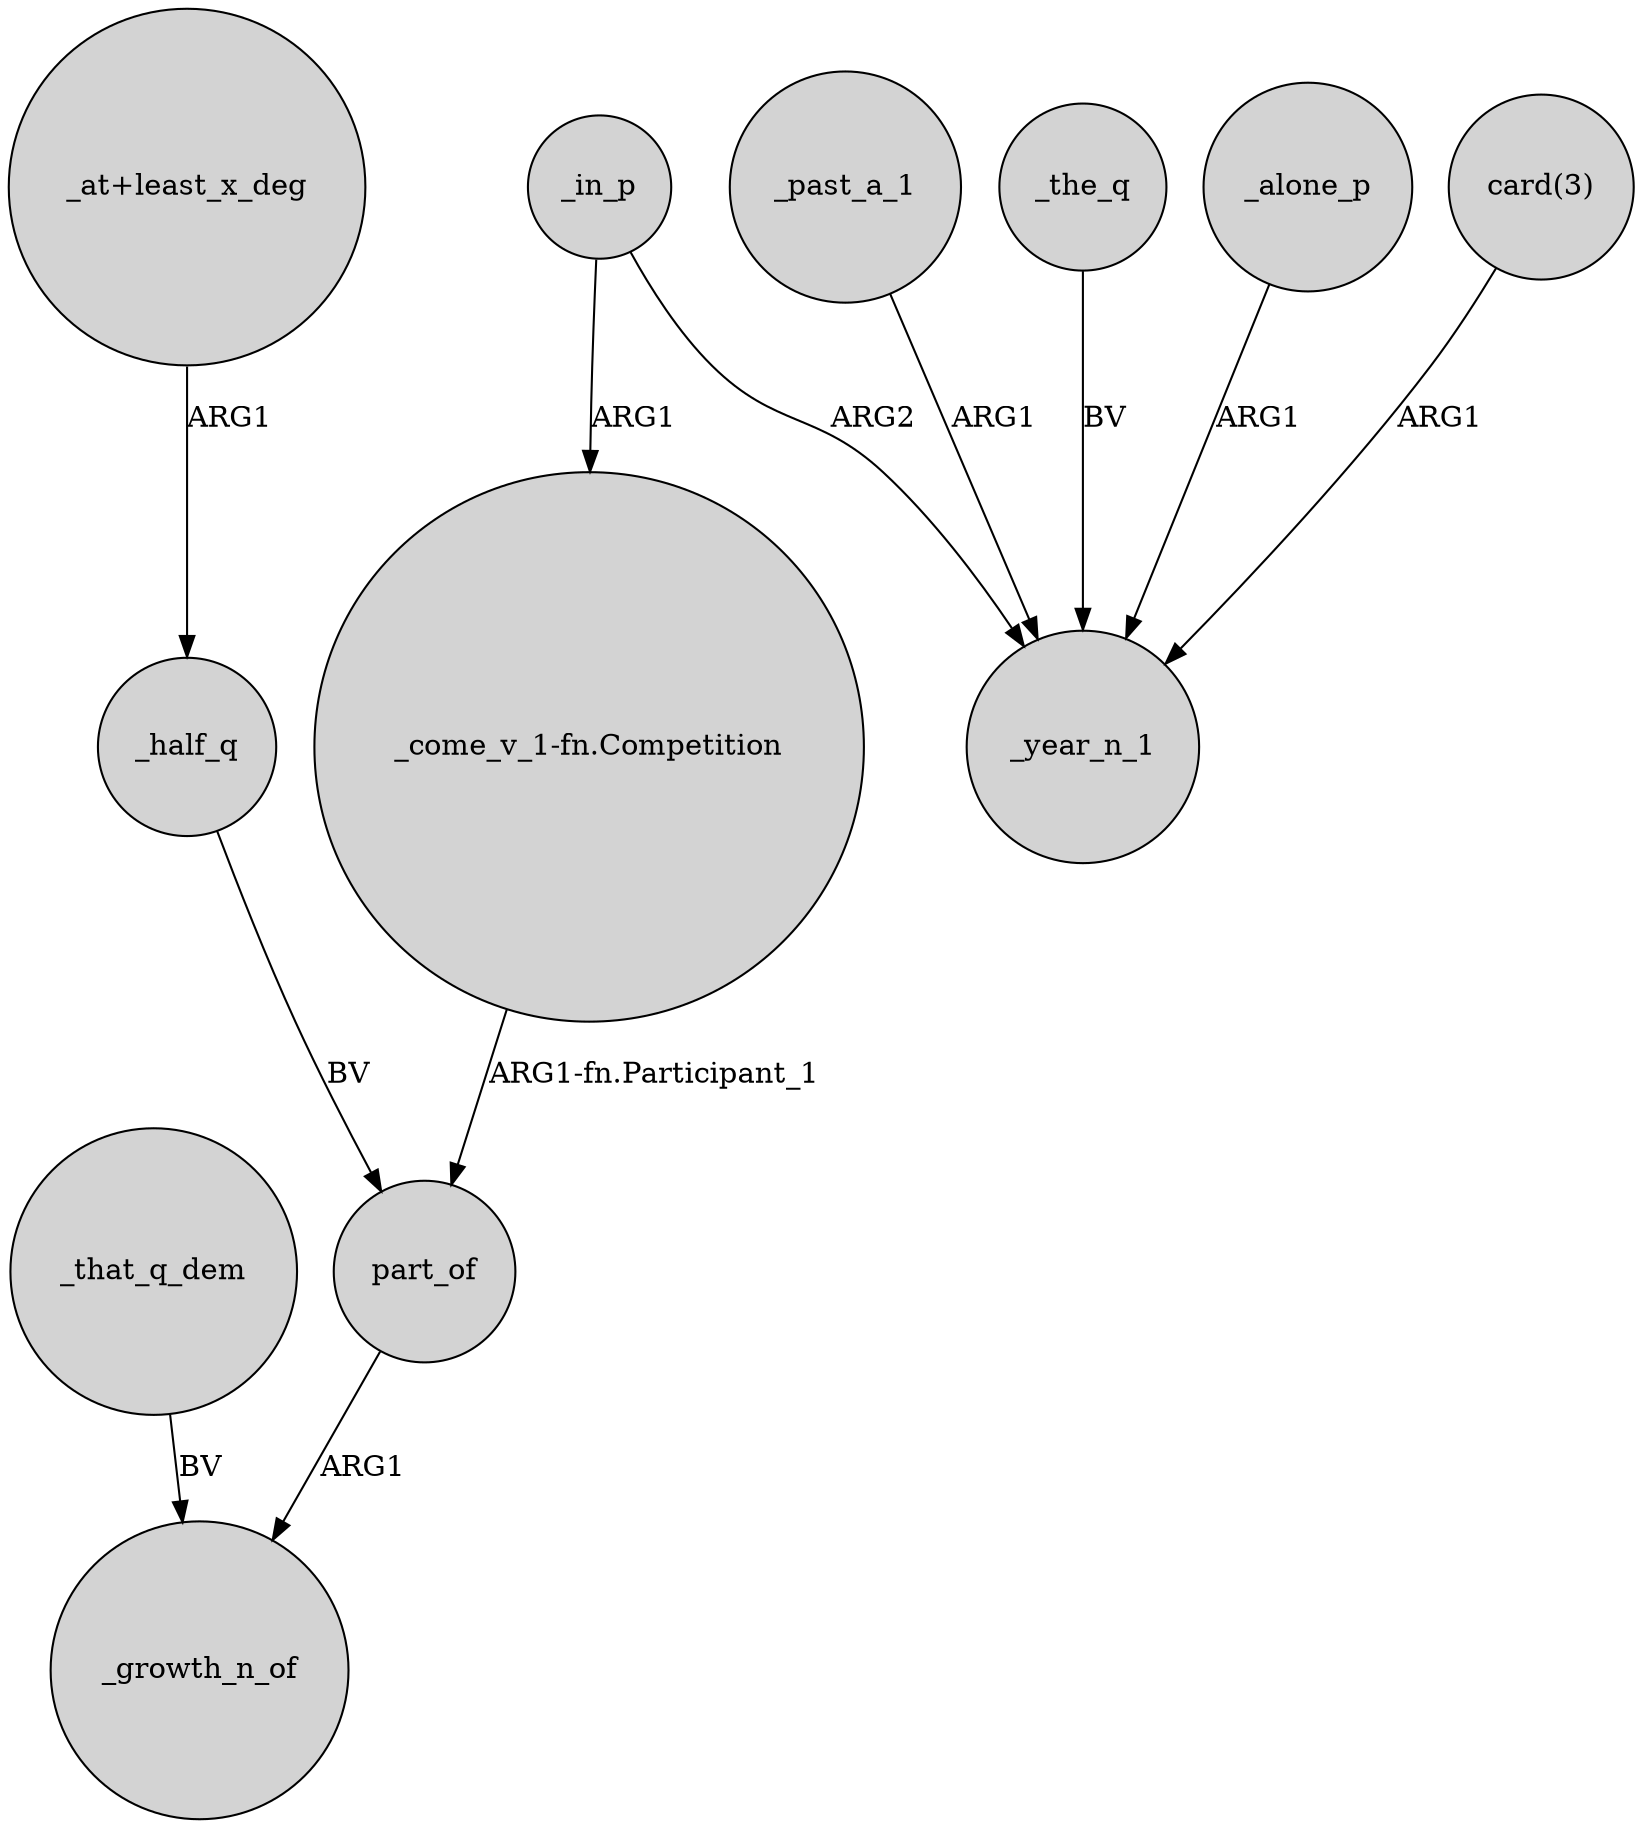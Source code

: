 digraph {
	node [shape=circle style=filled]
	part_of -> _growth_n_of [label=ARG1]
	_half_q -> part_of [label=BV]
	_past_a_1 -> _year_n_1 [label=ARG1]
	_the_q -> _year_n_1 [label=BV]
	_alone_p -> _year_n_1 [label=ARG1]
	_in_p -> "_come_v_1-fn.Competition" [label=ARG1]
	_in_p -> _year_n_1 [label=ARG2]
	"card(3)" -> _year_n_1 [label=ARG1]
	"_come_v_1-fn.Competition" -> part_of [label="ARG1-fn.Participant_1"]
	"_at+least_x_deg" -> _half_q [label=ARG1]
	_that_q_dem -> _growth_n_of [label=BV]
}
